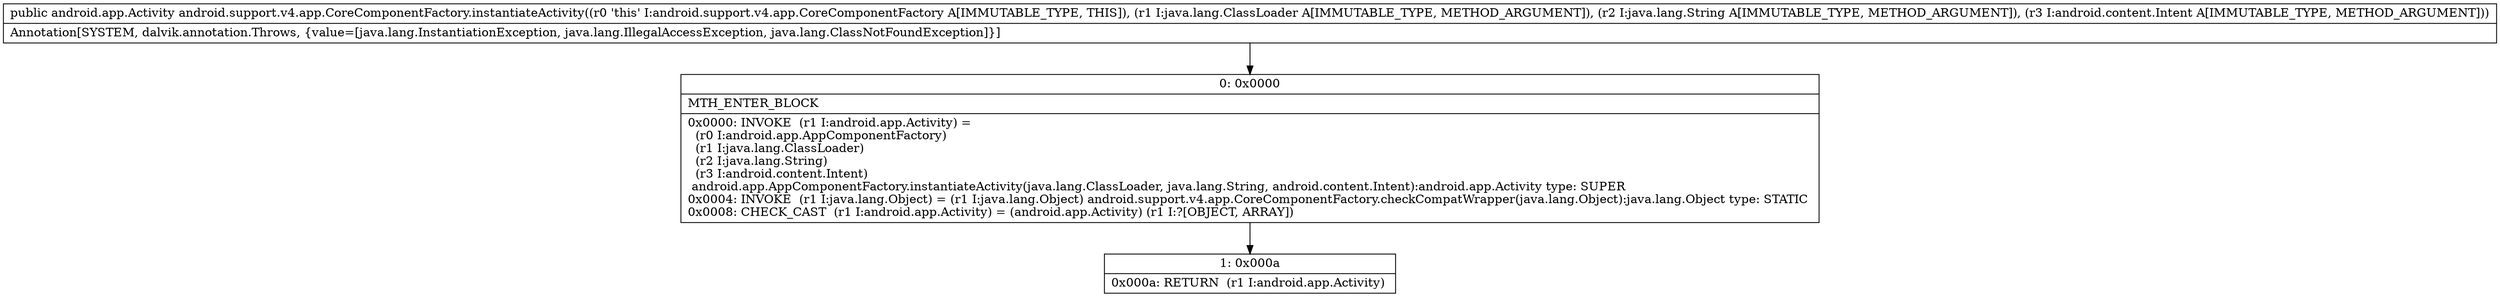 digraph "CFG forandroid.support.v4.app.CoreComponentFactory.instantiateActivity(Ljava\/lang\/ClassLoader;Ljava\/lang\/String;Landroid\/content\/Intent;)Landroid\/app\/Activity;" {
Node_0 [shape=record,label="{0\:\ 0x0000|MTH_ENTER_BLOCK\l|0x0000: INVOKE  (r1 I:android.app.Activity) = \l  (r0 I:android.app.AppComponentFactory)\l  (r1 I:java.lang.ClassLoader)\l  (r2 I:java.lang.String)\l  (r3 I:android.content.Intent)\l android.app.AppComponentFactory.instantiateActivity(java.lang.ClassLoader, java.lang.String, android.content.Intent):android.app.Activity type: SUPER \l0x0004: INVOKE  (r1 I:java.lang.Object) = (r1 I:java.lang.Object) android.support.v4.app.CoreComponentFactory.checkCompatWrapper(java.lang.Object):java.lang.Object type: STATIC \l0x0008: CHECK_CAST  (r1 I:android.app.Activity) = (android.app.Activity) (r1 I:?[OBJECT, ARRAY]) \l}"];
Node_1 [shape=record,label="{1\:\ 0x000a|0x000a: RETURN  (r1 I:android.app.Activity) \l}"];
MethodNode[shape=record,label="{public android.app.Activity android.support.v4.app.CoreComponentFactory.instantiateActivity((r0 'this' I:android.support.v4.app.CoreComponentFactory A[IMMUTABLE_TYPE, THIS]), (r1 I:java.lang.ClassLoader A[IMMUTABLE_TYPE, METHOD_ARGUMENT]), (r2 I:java.lang.String A[IMMUTABLE_TYPE, METHOD_ARGUMENT]), (r3 I:android.content.Intent A[IMMUTABLE_TYPE, METHOD_ARGUMENT]))  | Annotation[SYSTEM, dalvik.annotation.Throws, \{value=[java.lang.InstantiationException, java.lang.IllegalAccessException, java.lang.ClassNotFoundException]\}]\l}"];
MethodNode -> Node_0;
Node_0 -> Node_1;
}

